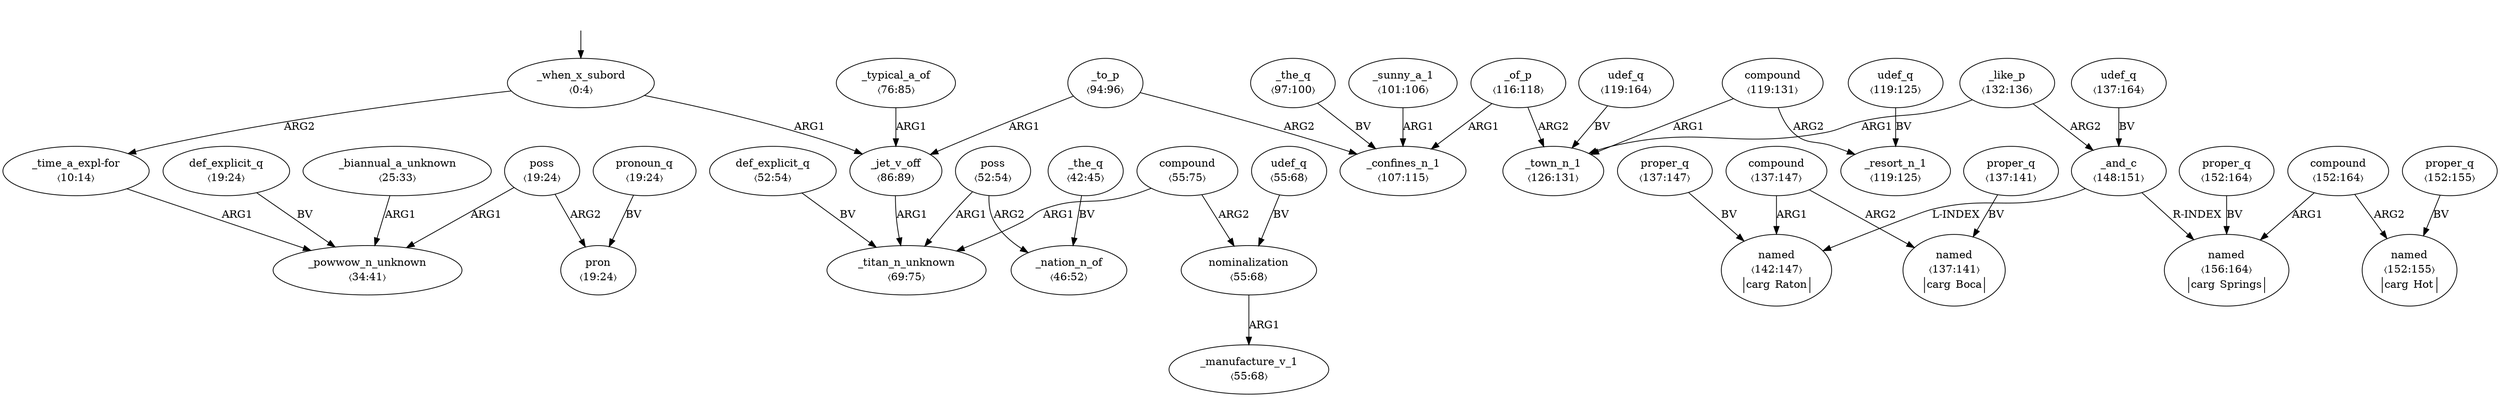 digraph "20010001" {
  top [ style=invis ];
  top -> 0;
  0 [ label=<<table align="center" border="0" cellspacing="0"><tr><td colspan="2">_when_x_subord</td></tr><tr><td colspan="2">〈0:4〉</td></tr></table>> ];
  1 [ label=<<table align="center" border="0" cellspacing="0"><tr><td colspan="2">_time_a_expl-for</td></tr><tr><td colspan="2">〈10:14〉</td></tr></table>> ];
  2 [ label=<<table align="center" border="0" cellspacing="0"><tr><td colspan="2">def_explicit_q</td></tr><tr><td colspan="2">〈19:24〉</td></tr></table>> ];
  3 [ label=<<table align="center" border="0" cellspacing="0"><tr><td colspan="2">poss</td></tr><tr><td colspan="2">〈19:24〉</td></tr></table>> ];
  4 [ label=<<table align="center" border="0" cellspacing="0"><tr><td colspan="2">pronoun_q</td></tr><tr><td colspan="2">〈19:24〉</td></tr></table>> ];
  5 [ label=<<table align="center" border="0" cellspacing="0"><tr><td colspan="2">pron</td></tr><tr><td colspan="2">〈19:24〉</td></tr></table>> ];
  6 [ label=<<table align="center" border="0" cellspacing="0"><tr><td colspan="2">_biannual_a_unknown</td></tr><tr><td colspan="2">〈25:33〉</td></tr></table>> ];
  7 [ label=<<table align="center" border="0" cellspacing="0"><tr><td colspan="2">_powwow_n_unknown</td></tr><tr><td colspan="2">〈34:41〉</td></tr></table>> ];
  8 [ label=<<table align="center" border="0" cellspacing="0"><tr><td colspan="2">_the_q</td></tr><tr><td colspan="2">〈42:45〉</td></tr></table>> ];
  9 [ label=<<table align="center" border="0" cellspacing="0"><tr><td colspan="2">_nation_n_of</td></tr><tr><td colspan="2">〈46:52〉</td></tr></table>> ];
  10 [ label=<<table align="center" border="0" cellspacing="0"><tr><td colspan="2">def_explicit_q</td></tr><tr><td colspan="2">〈52:54〉</td></tr></table>> ];
  11 [ label=<<table align="center" border="0" cellspacing="0"><tr><td colspan="2">poss</td></tr><tr><td colspan="2">〈52:54〉</td></tr></table>> ];
  12 [ label=<<table align="center" border="0" cellspacing="0"><tr><td colspan="2">compound</td></tr><tr><td colspan="2">〈55:75〉</td></tr></table>> ];
  13 [ label=<<table align="center" border="0" cellspacing="0"><tr><td colspan="2">udef_q</td></tr><tr><td colspan="2">〈55:68〉</td></tr></table>> ];
  14 [ label=<<table align="center" border="0" cellspacing="0"><tr><td colspan="2">_manufacture_v_1</td></tr><tr><td colspan="2">〈55:68〉</td></tr></table>> ];
  15 [ label=<<table align="center" border="0" cellspacing="0"><tr><td colspan="2">nominalization</td></tr><tr><td colspan="2">〈55:68〉</td></tr></table>> ];
  16 [ label=<<table align="center" border="0" cellspacing="0"><tr><td colspan="2">_titan_n_unknown</td></tr><tr><td colspan="2">〈69:75〉</td></tr></table>> ];
  17 [ label=<<table align="center" border="0" cellspacing="0"><tr><td colspan="2">_typical_a_of</td></tr><tr><td colspan="2">〈76:85〉</td></tr></table>> ];
  18 [ label=<<table align="center" border="0" cellspacing="0"><tr><td colspan="2">_jet_v_off</td></tr><tr><td colspan="2">〈86:89〉</td></tr></table>> ];
  19 [ label=<<table align="center" border="0" cellspacing="0"><tr><td colspan="2">_to_p</td></tr><tr><td colspan="2">〈94:96〉</td></tr></table>> ];
  20 [ label=<<table align="center" border="0" cellspacing="0"><tr><td colspan="2">_the_q</td></tr><tr><td colspan="2">〈97:100〉</td></tr></table>> ];
  21 [ label=<<table align="center" border="0" cellspacing="0"><tr><td colspan="2">_sunny_a_1</td></tr><tr><td colspan="2">〈101:106〉</td></tr></table>> ];
  22 [ label=<<table align="center" border="0" cellspacing="0"><tr><td colspan="2">_confines_n_1</td></tr><tr><td colspan="2">〈107:115〉</td></tr></table>> ];
  23 [ label=<<table align="center" border="0" cellspacing="0"><tr><td colspan="2">_of_p</td></tr><tr><td colspan="2">〈116:118〉</td></tr></table>> ];
  24 [ label=<<table align="center" border="0" cellspacing="0"><tr><td colspan="2">udef_q</td></tr><tr><td colspan="2">〈119:164〉</td></tr></table>> ];
  25 [ label=<<table align="center" border="0" cellspacing="0"><tr><td colspan="2">compound</td></tr><tr><td colspan="2">〈119:131〉</td></tr></table>> ];
  26 [ label=<<table align="center" border="0" cellspacing="0"><tr><td colspan="2">udef_q</td></tr><tr><td colspan="2">〈119:125〉</td></tr></table>> ];
  27 [ label=<<table align="center" border="0" cellspacing="0"><tr><td colspan="2">_resort_n_1</td></tr><tr><td colspan="2">〈119:125〉</td></tr></table>> ];
  28 [ label=<<table align="center" border="0" cellspacing="0"><tr><td colspan="2">_town_n_1</td></tr><tr><td colspan="2">〈126:131〉</td></tr></table>> ];
  29 [ label=<<table align="center" border="0" cellspacing="0"><tr><td colspan="2">_like_p</td></tr><tr><td colspan="2">〈132:136〉</td></tr></table>> ];
  30 [ label=<<table align="center" border="0" cellspacing="0"><tr><td colspan="2">udef_q</td></tr><tr><td colspan="2">〈137:164〉</td></tr></table>> ];
  31 [ label=<<table align="center" border="0" cellspacing="0"><tr><td colspan="2">proper_q</td></tr><tr><td colspan="2">〈137:147〉</td></tr></table>> ];
  32 [ label=<<table align="center" border="0" cellspacing="0"><tr><td colspan="2">compound</td></tr><tr><td colspan="2">〈137:147〉</td></tr></table>> ];
  33 [ label=<<table align="center" border="0" cellspacing="0"><tr><td colspan="2">proper_q</td></tr><tr><td colspan="2">〈137:141〉</td></tr></table>> ];
  34 [ label=<<table align="center" border="0" cellspacing="0"><tr><td colspan="2">named</td></tr><tr><td colspan="2">〈137:141〉</td></tr><tr><td sides="l" border="1" align="left">carg</td><td sides="r" border="1" align="left">Boca</td></tr></table>> ];
  35 [ label=<<table align="center" border="0" cellspacing="0"><tr><td colspan="2">named</td></tr><tr><td colspan="2">〈142:147〉</td></tr><tr><td sides="l" border="1" align="left">carg</td><td sides="r" border="1" align="left">Raton</td></tr></table>> ];
  36 [ label=<<table align="center" border="0" cellspacing="0"><tr><td colspan="2">_and_c</td></tr><tr><td colspan="2">〈148:151〉</td></tr></table>> ];
  37 [ label=<<table align="center" border="0" cellspacing="0"><tr><td colspan="2">proper_q</td></tr><tr><td colspan="2">〈152:164〉</td></tr></table>> ];
  38 [ label=<<table align="center" border="0" cellspacing="0"><tr><td colspan="2">compound</td></tr><tr><td colspan="2">〈152:164〉</td></tr></table>> ];
  39 [ label=<<table align="center" border="0" cellspacing="0"><tr><td colspan="2">proper_q</td></tr><tr><td colspan="2">〈152:155〉</td></tr></table>> ];
  40 [ label=<<table align="center" border="0" cellspacing="0"><tr><td colspan="2">named</td></tr><tr><td colspan="2">〈152:155〉</td></tr><tr><td sides="l" border="1" align="left">carg</td><td sides="r" border="1" align="left">Hot</td></tr></table>> ];
  41 [ label=<<table align="center" border="0" cellspacing="0"><tr><td colspan="2">named</td></tr><tr><td colspan="2">〈156:164〉</td></tr><tr><td sides="l" border="1" align="left">carg</td><td sides="r" border="1" align="left">Springs</td></tr></table>> ];
  31 -> 35 [ label="BV" ];
  10 -> 16 [ label="BV" ];
  8 -> 9 [ label="BV" ];
  37 -> 41 [ label="BV" ];
  13 -> 15 [ label="BV" ];
  20 -> 22 [ label="BV" ];
  25 -> 28 [ label="ARG1" ];
  12 -> 15 [ label="ARG2" ];
  1 -> 7 [ label="ARG1" ];
  4 -> 5 [ label="BV" ];
  32 -> 34 [ label="ARG2" ];
  36 -> 35 [ label="L-INDEX" ];
  15 -> 14 [ label="ARG1" ];
  29 -> 28 [ label="ARG1" ];
  25 -> 27 [ label="ARG2" ];
  3 -> 7 [ label="ARG1" ];
  0 -> 18 [ label="ARG1" ];
  24 -> 28 [ label="BV" ];
  17 -> 18 [ label="ARG1" ];
  29 -> 36 [ label="ARG2" ];
  33 -> 34 [ label="BV" ];
  38 -> 40 [ label="ARG2" ];
  36 -> 41 [ label="R-INDEX" ];
  3 -> 5 [ label="ARG2" ];
  6 -> 7 [ label="ARG1" ];
  11 -> 9 [ label="ARG2" ];
  21 -> 22 [ label="ARG1" ];
  2 -> 7 [ label="BV" ];
  12 -> 16 [ label="ARG1" ];
  23 -> 28 [ label="ARG2" ];
  30 -> 36 [ label="BV" ];
  26 -> 27 [ label="BV" ];
  18 -> 16 [ label="ARG1" ];
  39 -> 40 [ label="BV" ];
  0 -> 1 [ label="ARG2" ];
  19 -> 22 [ label="ARG2" ];
  19 -> 18 [ label="ARG1" ];
  32 -> 35 [ label="ARG1" ];
  38 -> 41 [ label="ARG1" ];
  23 -> 22 [ label="ARG1" ];
  11 -> 16 [ label="ARG1" ];
}

